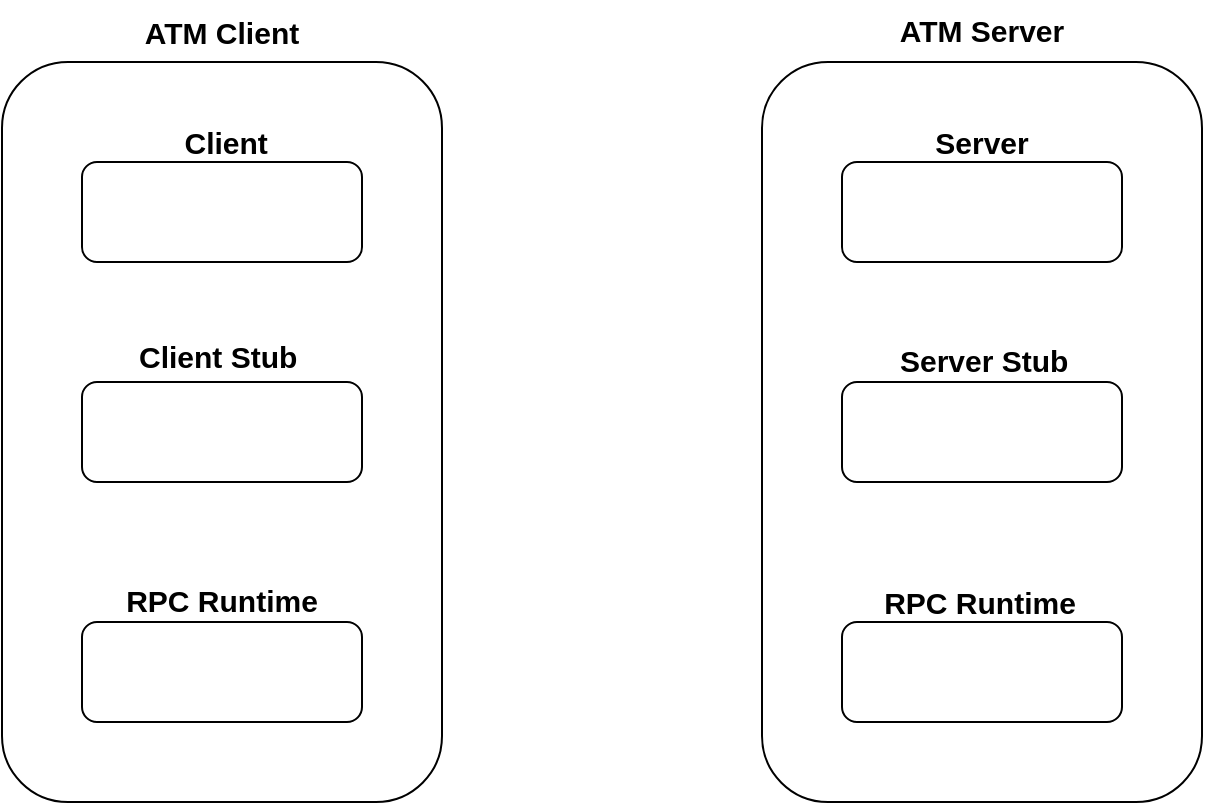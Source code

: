 <mxfile version="22.0.6" type="github">
  <diagram name="Page-1" id="2YBvvXClWsGukQMizWep">
    <mxGraphModel dx="1032" dy="539" grid="1" gridSize="10" guides="1" tooltips="1" connect="1" arrows="1" fold="1" page="1" pageScale="1" pageWidth="850" pageHeight="1100" math="0" shadow="0">
      <root>
        <mxCell id="0" />
        <mxCell id="1" parent="0" />
        <mxCell id="OnvNGImJKIXn_Hth7X96-2" value="" style="rounded=1;whiteSpace=wrap;html=1;" vertex="1" parent="1">
          <mxGeometry x="500" y="90" width="220" height="370" as="geometry" />
        </mxCell>
        <mxCell id="OnvNGImJKIXn_Hth7X96-3" value="" style="rounded=1;whiteSpace=wrap;html=1;" vertex="1" parent="1">
          <mxGeometry x="120" y="90" width="220" height="370" as="geometry" />
        </mxCell>
        <mxCell id="OnvNGImJKIXn_Hth7X96-4" value="" style="rounded=1;whiteSpace=wrap;html=1;" vertex="1" parent="1">
          <mxGeometry x="160" y="140" width="140" height="50" as="geometry" />
        </mxCell>
        <mxCell id="OnvNGImJKIXn_Hth7X96-5" value="" style="rounded=1;whiteSpace=wrap;html=1;" vertex="1" parent="1">
          <mxGeometry x="160" y="250" width="140" height="50" as="geometry" />
        </mxCell>
        <mxCell id="OnvNGImJKIXn_Hth7X96-6" value="" style="rounded=1;whiteSpace=wrap;html=1;" vertex="1" parent="1">
          <mxGeometry x="160" y="370" width="140" height="50" as="geometry" />
        </mxCell>
        <mxCell id="OnvNGImJKIXn_Hth7X96-7" value="" style="rounded=1;whiteSpace=wrap;html=1;" vertex="1" parent="1">
          <mxGeometry x="540" y="370" width="140" height="50" as="geometry" />
        </mxCell>
        <mxCell id="OnvNGImJKIXn_Hth7X96-8" value="" style="rounded=1;whiteSpace=wrap;html=1;" vertex="1" parent="1">
          <mxGeometry x="540" y="250" width="140" height="50" as="geometry" />
        </mxCell>
        <mxCell id="OnvNGImJKIXn_Hth7X96-9" value="" style="rounded=1;whiteSpace=wrap;html=1;" vertex="1" parent="1">
          <mxGeometry x="540" y="140" width="140" height="50" as="geometry" />
        </mxCell>
        <mxCell id="OnvNGImJKIXn_Hth7X96-10" value="&lt;b&gt;&lt;font style=&quot;font-size: 15px;&quot;&gt;ATM Client&lt;/font&gt;&lt;/b&gt;" style="text;html=1;strokeColor=none;fillColor=none;align=center;verticalAlign=middle;whiteSpace=wrap;rounded=0;" vertex="1" parent="1">
          <mxGeometry x="185" y="60" width="90" height="30" as="geometry" />
        </mxCell>
        <mxCell id="OnvNGImJKIXn_Hth7X96-11" value="&lt;b&gt;&lt;font style=&quot;font-size: 15px;&quot;&gt;ATM Server&lt;/font&gt;&lt;/b&gt;" style="text;html=1;strokeColor=none;fillColor=none;align=center;verticalAlign=middle;whiteSpace=wrap;rounded=0;" vertex="1" parent="1">
          <mxGeometry x="565" y="59" width="90" height="30" as="geometry" />
        </mxCell>
        <mxCell id="OnvNGImJKIXn_Hth7X96-12" value="&lt;b&gt;&lt;font style=&quot;font-size: 15px;&quot;&gt;&amp;nbsp;Client&lt;/font&gt;&lt;/b&gt;" style="text;html=1;strokeColor=none;fillColor=none;align=center;verticalAlign=middle;whiteSpace=wrap;rounded=0;" vertex="1" parent="1">
          <mxGeometry x="185" y="115" width="90" height="30" as="geometry" />
        </mxCell>
        <mxCell id="OnvNGImJKIXn_Hth7X96-13" value="&lt;b&gt;&lt;font style=&quot;font-size: 15px;&quot;&gt;&amp;nbsp;Client Stub&lt;/font&gt;&lt;/b&gt;" style="text;html=1;strokeColor=none;fillColor=none;align=center;verticalAlign=middle;whiteSpace=wrap;rounded=0;" vertex="1" parent="1">
          <mxGeometry x="181" y="222" width="90" height="30" as="geometry" />
        </mxCell>
        <mxCell id="OnvNGImJKIXn_Hth7X96-14" value="&lt;b&gt;&lt;font style=&quot;font-size: 15px;&quot;&gt;&amp;nbsp;Server Stub&lt;/font&gt;&lt;/b&gt;" style="text;html=1;strokeColor=none;fillColor=none;align=center;verticalAlign=middle;whiteSpace=wrap;rounded=0;" vertex="1" parent="1">
          <mxGeometry x="554" y="224" width="110" height="30" as="geometry" />
        </mxCell>
        <mxCell id="OnvNGImJKIXn_Hth7X96-15" value="&lt;b&gt;&lt;font style=&quot;font-size: 15px;&quot;&gt;Server&lt;/font&gt;&lt;/b&gt;" style="text;html=1;strokeColor=none;fillColor=none;align=center;verticalAlign=middle;whiteSpace=wrap;rounded=0;" vertex="1" parent="1">
          <mxGeometry x="565" y="115" width="90" height="30" as="geometry" />
        </mxCell>
        <mxCell id="OnvNGImJKIXn_Hth7X96-16" value="&lt;b&gt;&lt;font style=&quot;font-size: 15px;&quot;&gt;RPC Runtime&lt;/font&gt;&lt;/b&gt;" style="text;html=1;strokeColor=none;fillColor=none;align=center;verticalAlign=middle;whiteSpace=wrap;rounded=0;" vertex="1" parent="1">
          <mxGeometry x="180" y="344" width="100" height="30" as="geometry" />
        </mxCell>
        <mxCell id="OnvNGImJKIXn_Hth7X96-17" value="&lt;b&gt;&lt;font style=&quot;font-size: 15px;&quot;&gt;RPC Runtime&lt;/font&gt;&lt;/b&gt;" style="text;html=1;strokeColor=none;fillColor=none;align=center;verticalAlign=middle;whiteSpace=wrap;rounded=0;" vertex="1" parent="1">
          <mxGeometry x="559" y="345" width="100" height="30" as="geometry" />
        </mxCell>
      </root>
    </mxGraphModel>
  </diagram>
</mxfile>
